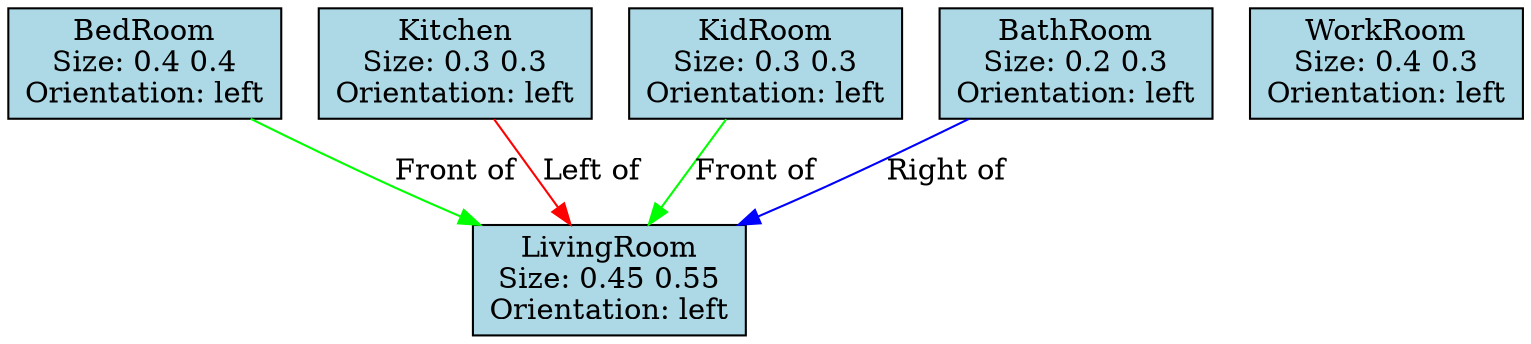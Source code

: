 digraph G {
0[label="LivingRoom\nSize: 0.45 0.55\nOrientation: left", shape=rect, style=filled, fillcolor="lightblue", width=0.45, height=0.55];
1[label="BedRoom\nSize: 0.4 0.4\nOrientation: left", shape=rect, style=filled, fillcolor="lightblue", width=0.4, height=0.4];
2[label="Kitchen\nSize: 0.3 0.3\nOrientation: left", shape=rect, style=filled, fillcolor="lightblue", width=0.3, height=0.3];
3[label="KidRoom\nSize: 0.3 0.3\nOrientation: left", shape=rect, style=filled, fillcolor="lightblue", width=0.3, height=0.3];
4[label="BathRoom\nSize: 0.2 0.3\nOrientation: left", shape=rect, style=filled, fillcolor="lightblue", width=0.2, height=0.3];
5[label="WorkRoom\nSize: 0.4 0.3\nOrientation: left", shape=rect, style=filled, fillcolor="lightblue", width=0.4, height=0.3];
1->0 [label="Front of\n", color="green"];
2->0 [label="Left of\n", color="red"];
3->0 [label="Front of\n", color="green"];
4->0 [label="Right of\n", color="blue"];
}

